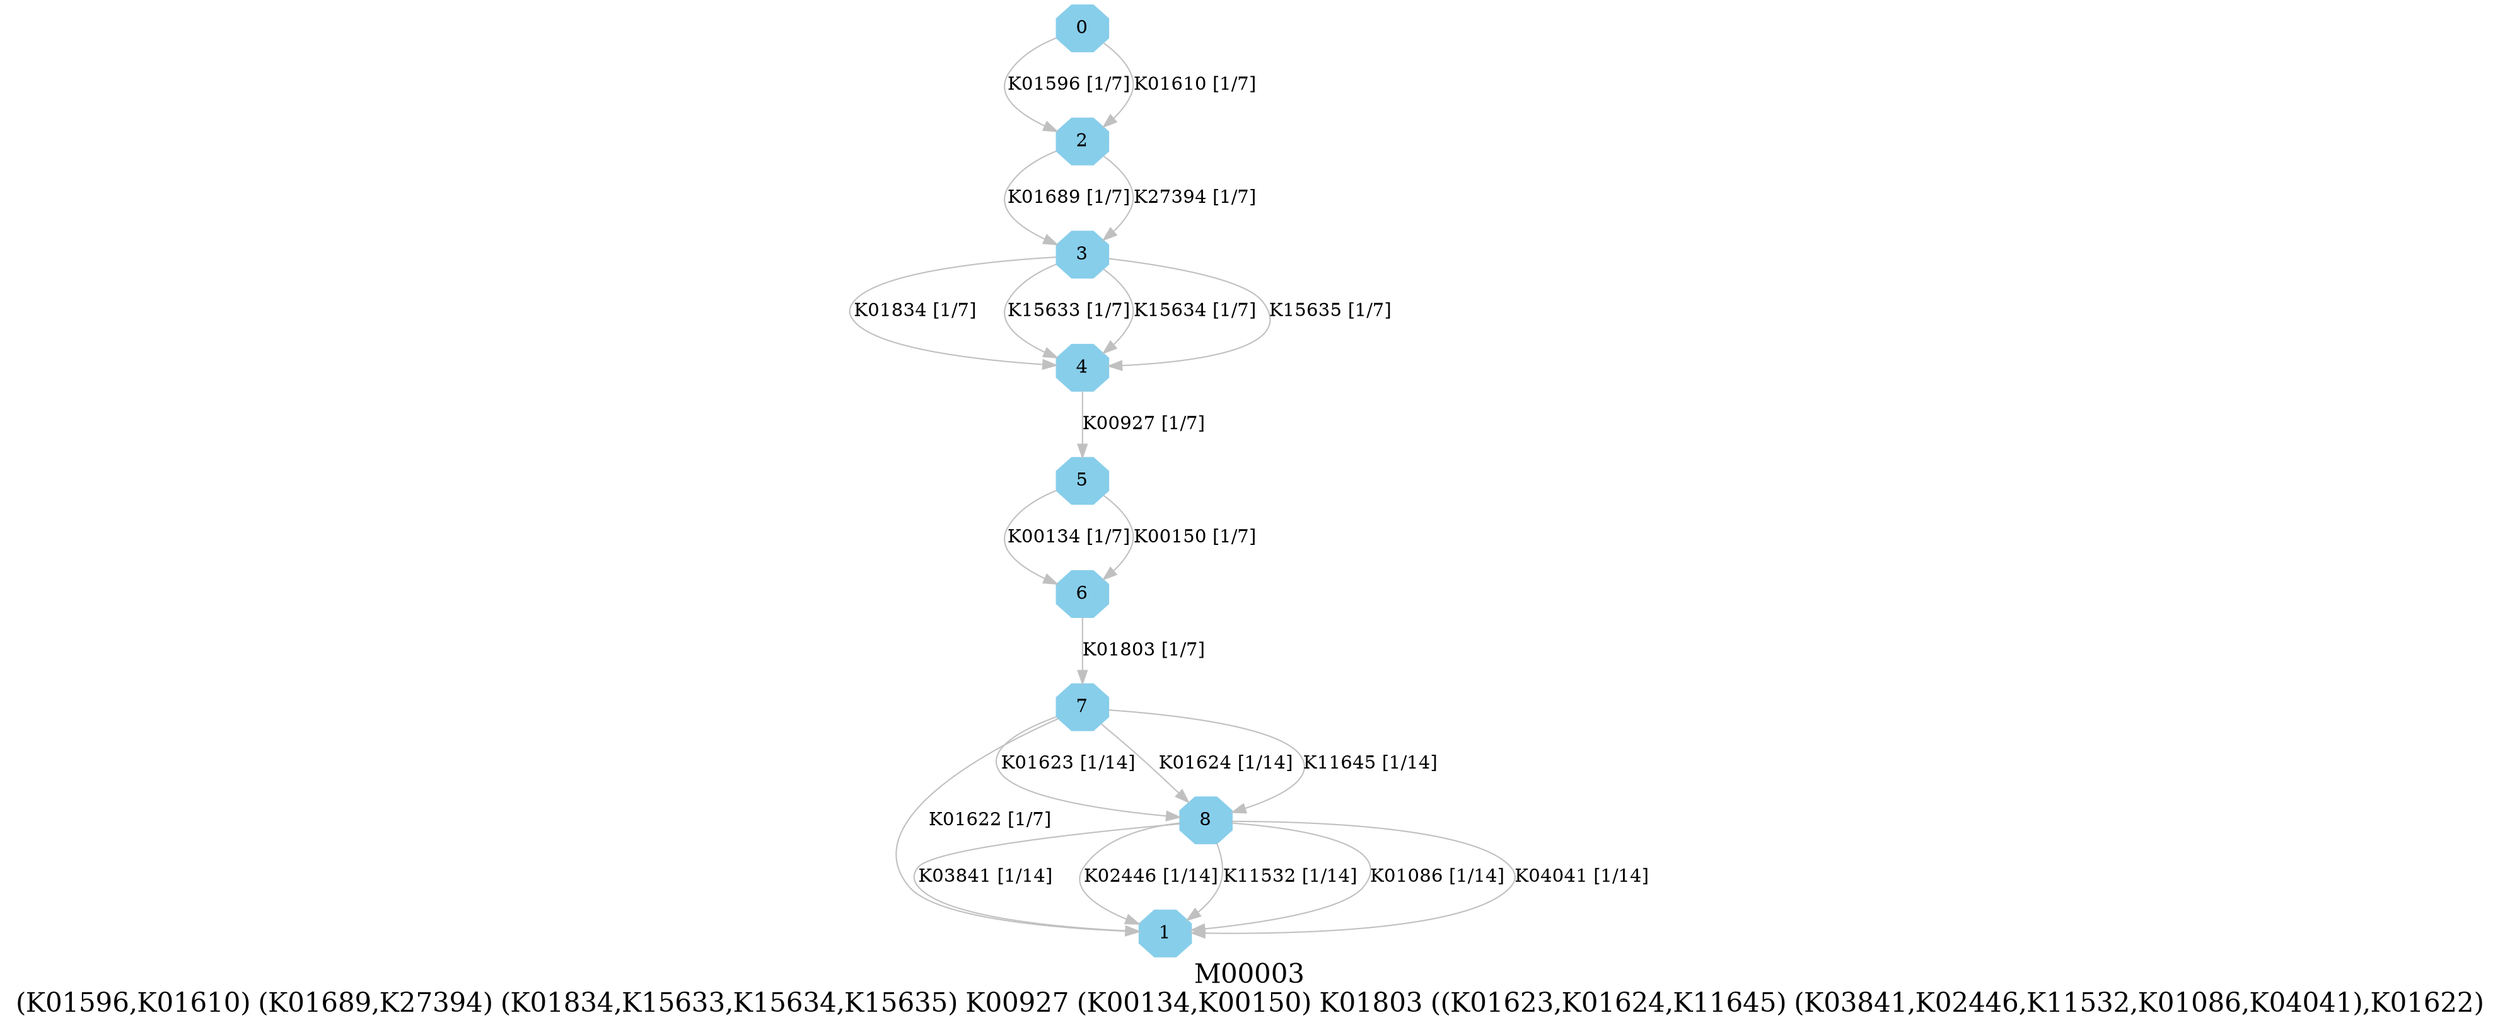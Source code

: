 digraph G {
graph [label="M00003
(K01596,K01610) (K01689,K27394) (K01834,K15633,K15634,K15635) K00927 (K00134,K00150) K01803 ((K01623,K01624,K11645) (K03841,K02446,K11532,K01086,K04041),K01622)",fontsize=20];
node [shape=box,style=filled];
edge [len=3,color=grey];
{node [width=.3,height=.3,shape=octagon,style=filled,color=skyblue] 0 1 2 3 4 5 6 7 8 }
0 -> 2 [label="K01596 [1/7]"];
0 -> 2 [label="K01610 [1/7]"];
2 -> 3 [label="K01689 [1/7]"];
2 -> 3 [label="K27394 [1/7]"];
3 -> 4 [label="K01834 [1/7]"];
3 -> 4 [label="K15633 [1/7]"];
3 -> 4 [label="K15634 [1/7]"];
3 -> 4 [label="K15635 [1/7]"];
4 -> 5 [label="K00927 [1/7]"];
5 -> 6 [label="K00134 [1/7]"];
5 -> 6 [label="K00150 [1/7]"];
6 -> 7 [label="K01803 [1/7]"];
7 -> 8 [label="K01623 [1/14]"];
7 -> 8 [label="K01624 [1/14]"];
7 -> 8 [label="K11645 [1/14]"];
7 -> 1 [label="K01622 [1/7]"];
8 -> 1 [label="K03841 [1/14]"];
8 -> 1 [label="K02446 [1/14]"];
8 -> 1 [label="K11532 [1/14]"];
8 -> 1 [label="K01086 [1/14]"];
8 -> 1 [label="K04041 [1/14]"];
}